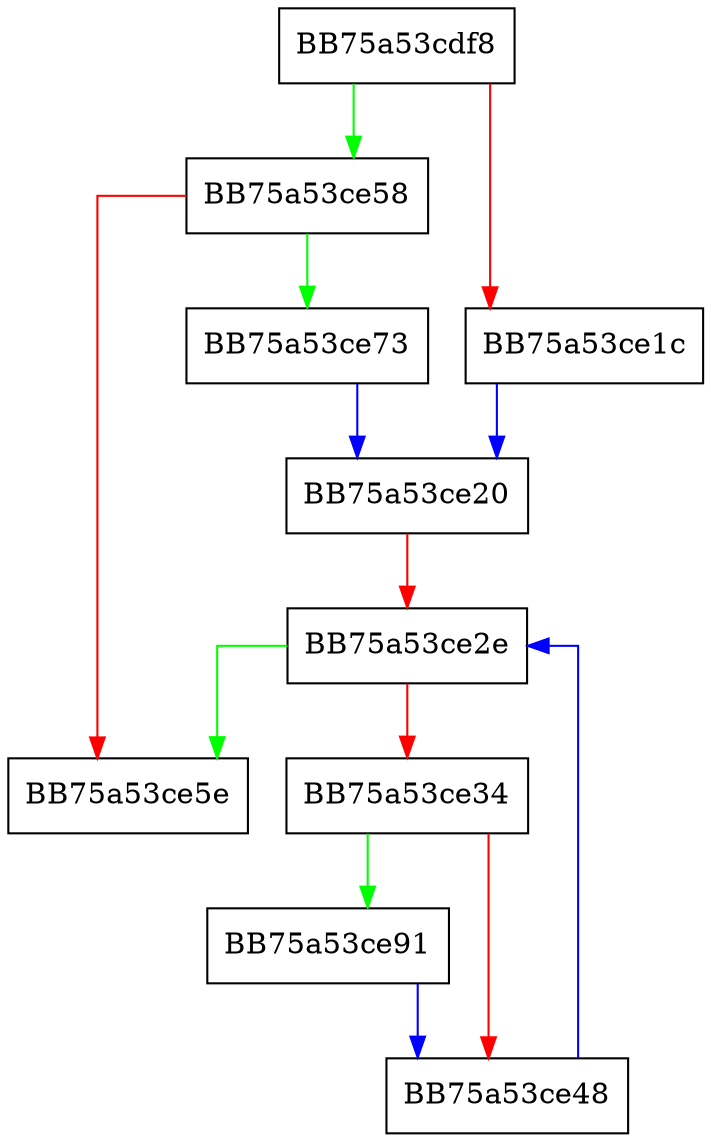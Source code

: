 digraph _Disjunction {
  node [shape="box"];
  graph [splines=ortho];
  BB75a53cdf8 -> BB75a53ce58 [color="green"];
  BB75a53cdf8 -> BB75a53ce1c [color="red"];
  BB75a53ce1c -> BB75a53ce20 [color="blue"];
  BB75a53ce20 -> BB75a53ce2e [color="red"];
  BB75a53ce2e -> BB75a53ce5e [color="green"];
  BB75a53ce2e -> BB75a53ce34 [color="red"];
  BB75a53ce34 -> BB75a53ce91 [color="green"];
  BB75a53ce34 -> BB75a53ce48 [color="red"];
  BB75a53ce48 -> BB75a53ce2e [color="blue"];
  BB75a53ce58 -> BB75a53ce73 [color="green"];
  BB75a53ce58 -> BB75a53ce5e [color="red"];
  BB75a53ce73 -> BB75a53ce20 [color="blue"];
  BB75a53ce91 -> BB75a53ce48 [color="blue"];
}